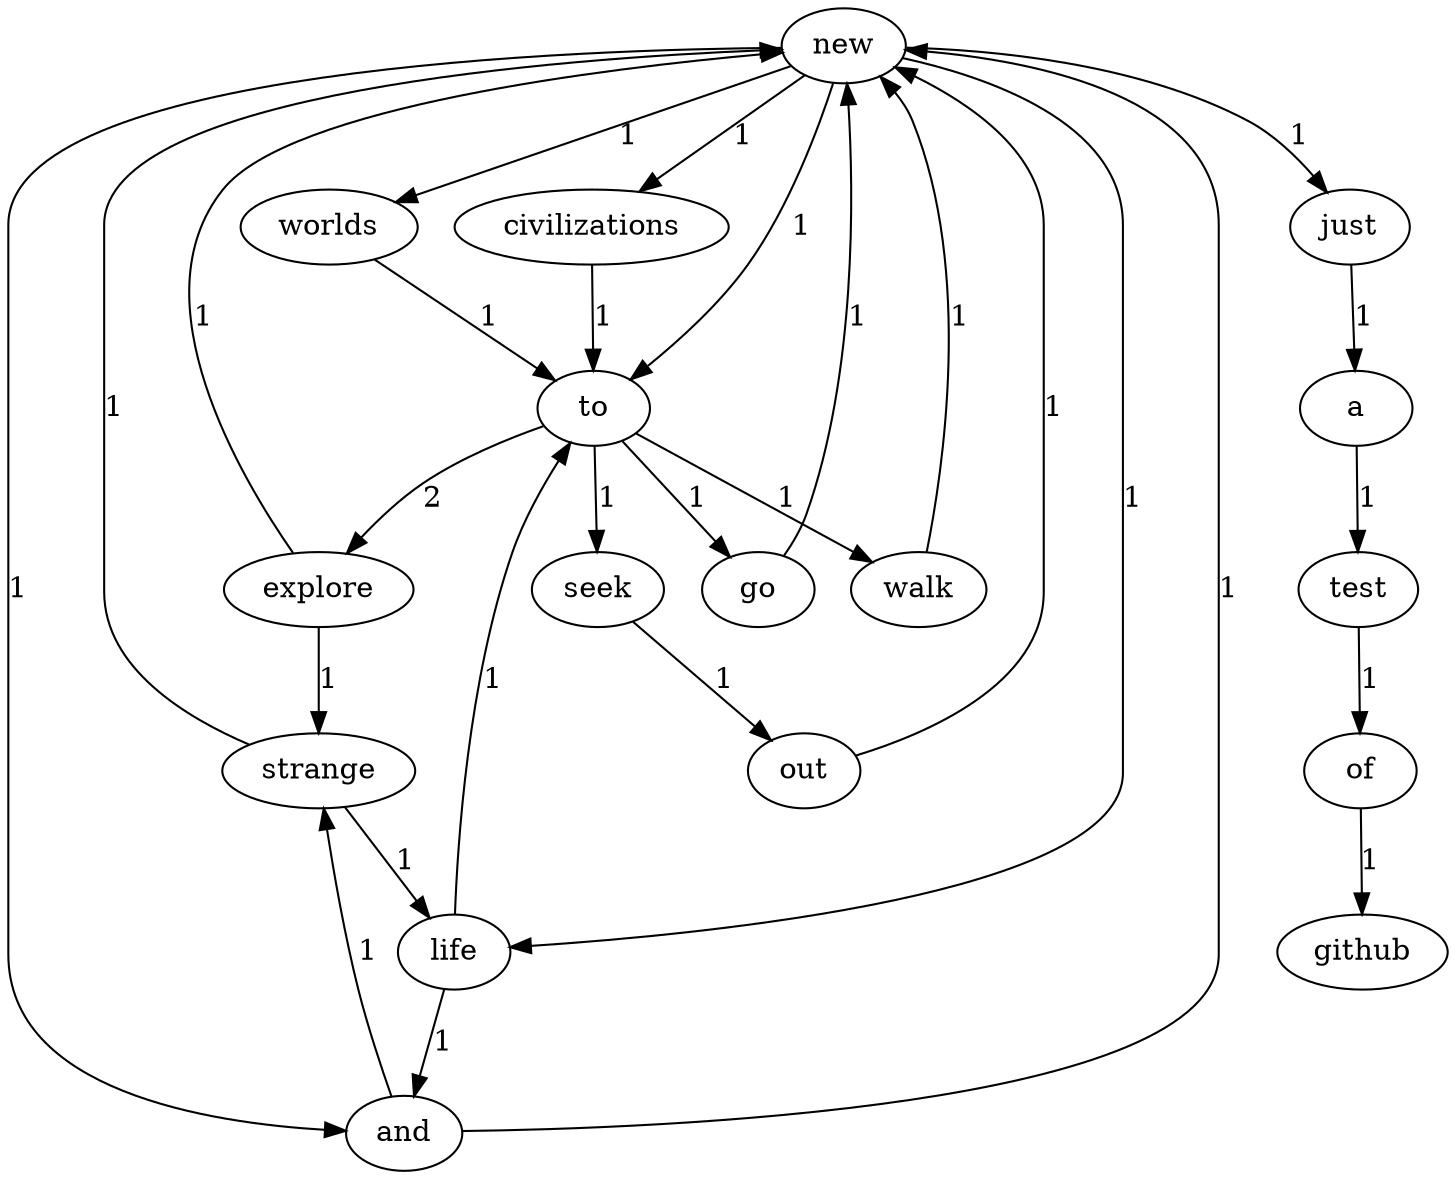 digraph G {
new->worlds [ label = 1 ];new->life [ label = 1 ];new->and [ label = 1 ];new->to [ label = 1 ];new->civilizations [ label = 1 ];new->just [ label = 1 ];a->test [ label = 1 ];worlds->to [ label = 1 ];explore->new [ label = 1 ];explore->strange [ label = 1 ];test->of [ label = 1 ];go->new [ label = 1 ];seek->out [ label = 1 ];strange->new [ label = 1 ];strange->life [ label = 1 ];life->and [ label = 1 ];life->to [ label = 1 ];out->new [ label = 1 ];and->new [ label = 1 ];and->strange [ label = 1 ];of->github [ label = 1 ];to->explore [ label = 2 ];to->go [ label = 1 ];to->seek [ label = 1 ];to->walk [ label = 1 ];civilizations->to [ label = 1 ];just->a [ label = 1 ];walk->new [ label = 1 ];}
